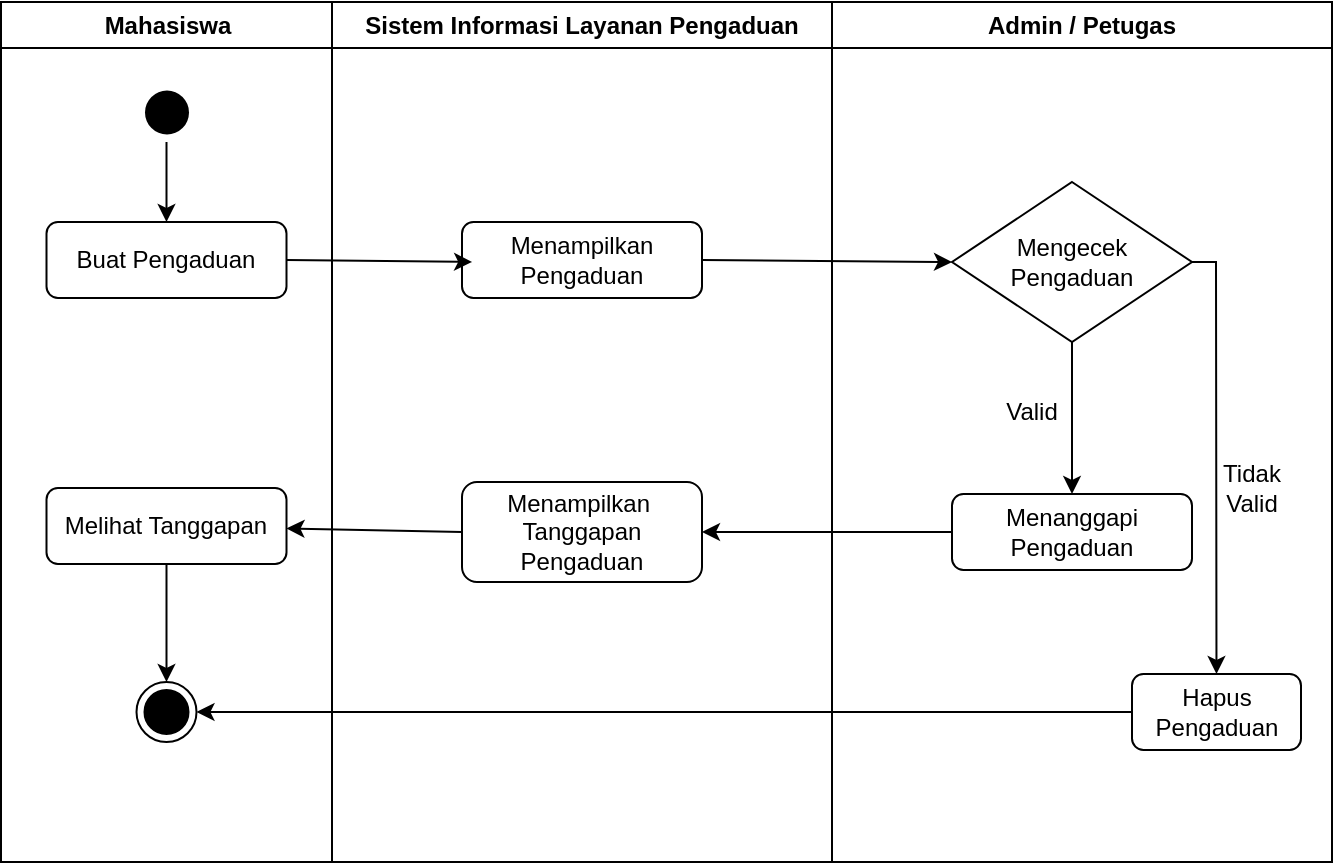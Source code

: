 <mxfile version="24.4.10" type="device">
  <diagram name="Page-1" id="e7e014a7-5840-1c2e-5031-d8a46d1fe8dd">
    <mxGraphModel dx="913" dy="484" grid="1" gridSize="10" guides="1" tooltips="1" connect="1" arrows="1" fold="1" page="1" pageScale="1" pageWidth="1169" pageHeight="826" background="none" math="0" shadow="0">
      <root>
        <mxCell id="0" />
        <mxCell id="1" parent="0" />
        <mxCell id="2" value="Mahasiswa" style="swimlane;whiteSpace=wrap" parent="1" vertex="1">
          <mxGeometry x="164.5" y="170" width="165.5" height="430" as="geometry" />
        </mxCell>
        <mxCell id="5" value="" style="ellipse;shape=startState;fillColor=#000000;strokeColor=none;strokeWidth=0;" parent="2" vertex="1">
          <mxGeometry x="67.75" y="40" width="30" height="30" as="geometry" />
        </mxCell>
        <mxCell id="5HclzKBmLzZX2XeezlWb-41" value="Buat Pengaduan" style="rounded=1;whiteSpace=wrap;html=1;" vertex="1" parent="2">
          <mxGeometry x="22.75" y="110" width="120" height="38" as="geometry" />
        </mxCell>
        <mxCell id="5HclzKBmLzZX2XeezlWb-48" value="Melihat Tanggapan" style="rounded=1;whiteSpace=wrap;html=1;" vertex="1" parent="2">
          <mxGeometry x="22.75" y="243" width="120" height="38" as="geometry" />
        </mxCell>
        <mxCell id="38" value="" style="ellipse;shape=endState;fillColor=#000000;strokeColor=#000000;" parent="2" vertex="1">
          <mxGeometry x="67.75" y="340" width="30" height="30" as="geometry" />
        </mxCell>
        <mxCell id="5HclzKBmLzZX2XeezlWb-49" value="" style="endArrow=classic;html=1;rounded=0;entryX=0.5;entryY=0;entryDx=0;entryDy=0;" edge="1" parent="2" source="5" target="5HclzKBmLzZX2XeezlWb-41">
          <mxGeometry width="50" height="50" relative="1" as="geometry">
            <mxPoint x="95.5" y="80" as="sourcePoint" />
            <mxPoint x="145.5" y="30" as="targetPoint" />
          </mxGeometry>
        </mxCell>
        <mxCell id="5HclzKBmLzZX2XeezlWb-56" value="" style="endArrow=classic;html=1;rounded=0;exitX=0.5;exitY=1;exitDx=0;exitDy=0;entryX=0.5;entryY=0;entryDx=0;entryDy=0;" edge="1" parent="2" source="5HclzKBmLzZX2XeezlWb-48" target="38">
          <mxGeometry width="50" height="50" relative="1" as="geometry">
            <mxPoint x="240.5" y="275" as="sourcePoint" />
            <mxPoint x="152.5" y="273" as="targetPoint" />
          </mxGeometry>
        </mxCell>
        <mxCell id="3" value="Sistem Informasi Layanan Pengaduan" style="swimlane;whiteSpace=wrap" parent="1" vertex="1">
          <mxGeometry x="330" y="170" width="250" height="430" as="geometry" />
        </mxCell>
        <mxCell id="5HclzKBmLzZX2XeezlWb-42" value="Menampilkan Pengaduan" style="rounded=1;whiteSpace=wrap;html=1;" vertex="1" parent="3">
          <mxGeometry x="65" y="110" width="120" height="38" as="geometry" />
        </mxCell>
        <mxCell id="5HclzKBmLzZX2XeezlWb-47" value="Menampilkan&amp;nbsp;&lt;div&gt;Tanggapan Pengaduan&lt;/div&gt;" style="rounded=1;whiteSpace=wrap;html=1;" vertex="1" parent="3">
          <mxGeometry x="65" y="240" width="120" height="50" as="geometry" />
        </mxCell>
        <mxCell id="4" value="Admin / Petugas" style="swimlane;whiteSpace=wrap" parent="1" vertex="1">
          <mxGeometry x="580" y="170" width="250" height="430" as="geometry" />
        </mxCell>
        <mxCell id="5HclzKBmLzZX2XeezlWb-44" value="Mengecek Pengaduan" style="rhombus;whiteSpace=wrap;html=1;" vertex="1" parent="4">
          <mxGeometry x="60" y="90" width="120" height="80" as="geometry" />
        </mxCell>
        <mxCell id="5HclzKBmLzZX2XeezlWb-45" value="Menanggapi Pengaduan" style="rounded=1;whiteSpace=wrap;html=1;" vertex="1" parent="4">
          <mxGeometry x="60" y="246" width="120" height="38" as="geometry" />
        </mxCell>
        <mxCell id="5HclzKBmLzZX2XeezlWb-46" value="Hapus&lt;div&gt;Pengaduan&lt;/div&gt;" style="rounded=1;whiteSpace=wrap;html=1;" vertex="1" parent="4">
          <mxGeometry x="150" y="336" width="84.5" height="38" as="geometry" />
        </mxCell>
        <mxCell id="5HclzKBmLzZX2XeezlWb-52" value="" style="endArrow=classic;html=1;rounded=0;exitX=0.5;exitY=1;exitDx=0;exitDy=0;entryX=0.5;entryY=0;entryDx=0;entryDy=0;" edge="1" parent="4" source="5HclzKBmLzZX2XeezlWb-44" target="5HclzKBmLzZX2XeezlWb-45">
          <mxGeometry width="50" height="50" relative="1" as="geometry">
            <mxPoint x="-55" y="139" as="sourcePoint" />
            <mxPoint x="70" y="140" as="targetPoint" />
          </mxGeometry>
        </mxCell>
        <mxCell id="5HclzKBmLzZX2XeezlWb-53" value="" style="endArrow=classic;html=1;rounded=0;exitX=1;exitY=0.5;exitDx=0;exitDy=0;entryX=0.5;entryY=0;entryDx=0;entryDy=0;" edge="1" parent="4" source="5HclzKBmLzZX2XeezlWb-44" target="5HclzKBmLzZX2XeezlWb-46">
          <mxGeometry width="50" height="50" relative="1" as="geometry">
            <mxPoint x="130" y="180" as="sourcePoint" />
            <mxPoint x="130" y="253" as="targetPoint" />
            <Array as="points">
              <mxPoint x="192" y="130" />
            </Array>
          </mxGeometry>
        </mxCell>
        <mxCell id="5HclzKBmLzZX2XeezlWb-58" value="Valid" style="text;html=1;align=center;verticalAlign=middle;whiteSpace=wrap;rounded=0;" vertex="1" parent="4">
          <mxGeometry x="70" y="190" width="60" height="30" as="geometry" />
        </mxCell>
        <mxCell id="5HclzKBmLzZX2XeezlWb-59" value="Tidak&lt;div&gt;Valid&lt;/div&gt;" style="text;html=1;align=center;verticalAlign=middle;whiteSpace=wrap;rounded=0;" vertex="1" parent="4">
          <mxGeometry x="180" y="228" width="60" height="30" as="geometry" />
        </mxCell>
        <mxCell id="5HclzKBmLzZX2XeezlWb-50" value="" style="endArrow=classic;html=1;rounded=0;exitX=1;exitY=0.5;exitDx=0;exitDy=0;entryX=0.042;entryY=0.526;entryDx=0;entryDy=0;entryPerimeter=0;" edge="1" parent="1" source="5HclzKBmLzZX2XeezlWb-41" target="5HclzKBmLzZX2XeezlWb-42">
          <mxGeometry width="50" height="50" relative="1" as="geometry">
            <mxPoint x="257.5" y="250" as="sourcePoint" />
            <mxPoint x="257.5" y="290" as="targetPoint" />
          </mxGeometry>
        </mxCell>
        <mxCell id="5HclzKBmLzZX2XeezlWb-51" value="" style="endArrow=classic;html=1;rounded=0;exitX=1;exitY=0.5;exitDx=0;exitDy=0;entryX=0;entryY=0.5;entryDx=0;entryDy=0;" edge="1" parent="1" source="5HclzKBmLzZX2XeezlWb-42" target="5HclzKBmLzZX2XeezlWb-44">
          <mxGeometry width="50" height="50" relative="1" as="geometry">
            <mxPoint x="317" y="309" as="sourcePoint" />
            <mxPoint x="410" y="310" as="targetPoint" />
          </mxGeometry>
        </mxCell>
        <mxCell id="5HclzKBmLzZX2XeezlWb-54" value="" style="endArrow=classic;html=1;rounded=0;exitX=0;exitY=0.5;exitDx=0;exitDy=0;entryX=1;entryY=0.5;entryDx=0;entryDy=0;" edge="1" parent="1" source="5HclzKBmLzZX2XeezlWb-45" target="5HclzKBmLzZX2XeezlWb-47">
          <mxGeometry width="50" height="50" relative="1" as="geometry">
            <mxPoint x="710" y="350" as="sourcePoint" />
            <mxPoint x="710" y="423" as="targetPoint" />
          </mxGeometry>
        </mxCell>
        <mxCell id="5HclzKBmLzZX2XeezlWb-55" value="" style="endArrow=classic;html=1;rounded=0;exitX=0;exitY=0.5;exitDx=0;exitDy=0;" edge="1" parent="1" source="5HclzKBmLzZX2XeezlWb-47" target="5HclzKBmLzZX2XeezlWb-48">
          <mxGeometry width="50" height="50" relative="1" as="geometry">
            <mxPoint x="650" y="442" as="sourcePoint" />
            <mxPoint x="525" y="445" as="targetPoint" />
          </mxGeometry>
        </mxCell>
        <mxCell id="5HclzKBmLzZX2XeezlWb-57" value="" style="endArrow=classic;html=1;rounded=0;exitX=0;exitY=0.5;exitDx=0;exitDy=0;entryX=1;entryY=0.5;entryDx=0;entryDy=0;" edge="1" parent="1" source="5HclzKBmLzZX2XeezlWb-46" target="38">
          <mxGeometry width="50" height="50" relative="1" as="geometry">
            <mxPoint x="405" y="445" as="sourcePoint" />
            <mxPoint x="317" y="443" as="targetPoint" />
          </mxGeometry>
        </mxCell>
      </root>
    </mxGraphModel>
  </diagram>
</mxfile>
